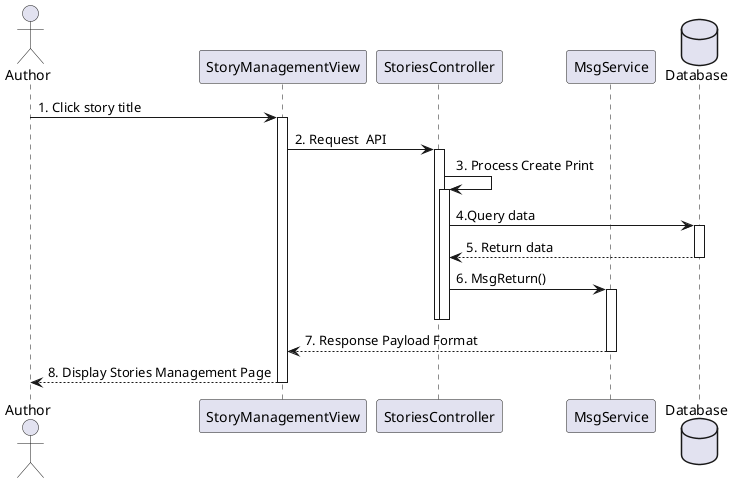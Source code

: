 @startuml
actor       Author       as user
participant StoryManagementView as view

participant StoriesController as controller

participant MsgService as msgService
database    Database as db

user -> view ++: 1. Click story title
view -> controller ++ : 2. Request  API
controller -> controller ++ : 3. Process Create Print
controller -> db ++ : 4.Query data
db --> controller -- : 5. Return data
controller -> msgService ++-- : 6. MsgReturn()
deactivate controller
msgService --> view -- : 7. Response Payload Format
view --> user -- : 8. Display Stories Management Page


@enduml


